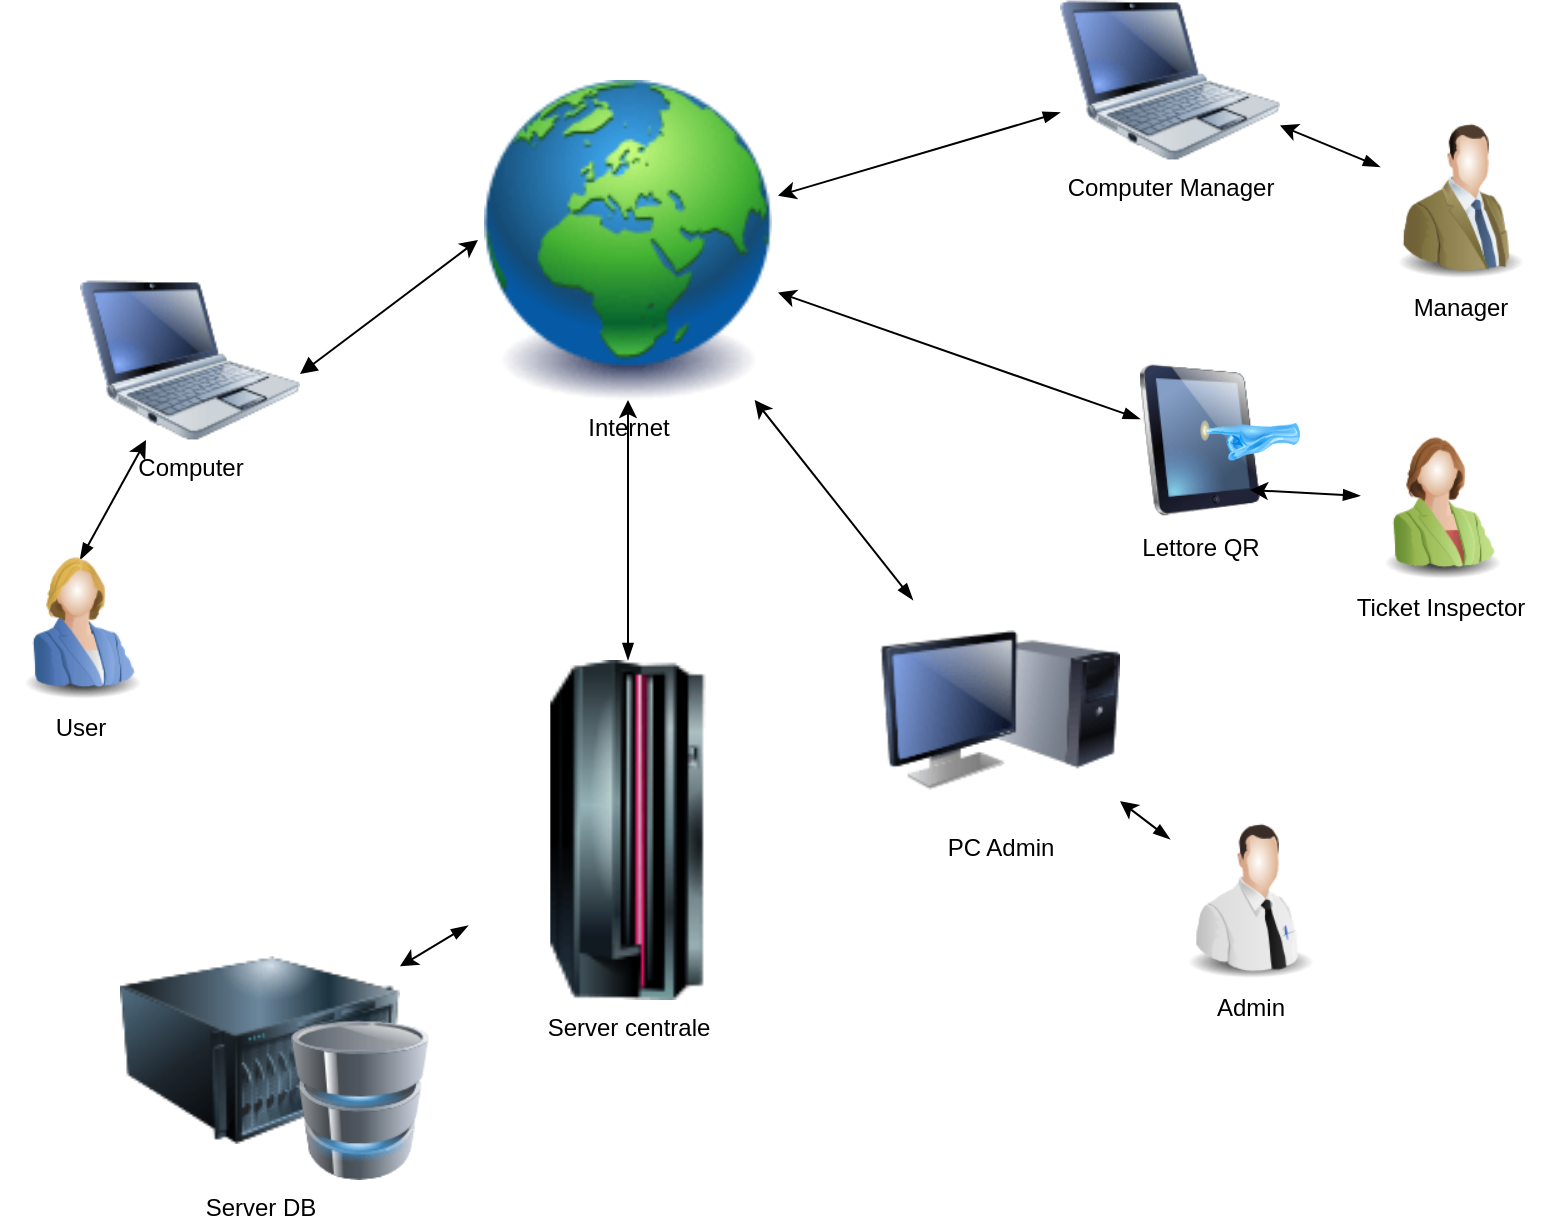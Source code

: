 <mxfile version="15.8.4" type="device"><diagram id="qkqn-HUYqACYWt1AsMBr" name="Pagina-1"><mxGraphModel dx="1102" dy="1025" grid="1" gridSize="10" guides="1" tooltips="1" connect="1" arrows="1" fold="1" page="1" pageScale="1" pageWidth="827" pageHeight="1169" math="0" shadow="0"><root><mxCell id="0"/><mxCell id="1" parent="0"/><mxCell id="EwCKAoBeZcd4Hkep0oX2-6" style="rounded=0;orthogonalLoop=1;jettySize=auto;html=1;exitX=1;exitY=0.588;exitDx=0;exitDy=0;entryX=0;entryY=0.5;entryDx=0;entryDy=0;startArrow=block;startFill=1;exitPerimeter=0;" parent="1" source="EwCKAoBeZcd4Hkep0oX2-1" target="EwCKAoBeZcd4Hkep0oX2-3" edge="1"><mxGeometry relative="1" as="geometry"/></mxCell><mxCell id="EwCKAoBeZcd4Hkep0oX2-1" value="Computer" style="image;html=1;image=img/lib/clip_art/computers/Netbook_128x128.png" parent="1" vertex="1"><mxGeometry x="60" y="200" width="110" height="80" as="geometry"/></mxCell><mxCell id="EwCKAoBeZcd4Hkep0oX2-5" style="rounded=0;orthogonalLoop=1;jettySize=auto;html=1;exitX=0.5;exitY=0;exitDx=0;exitDy=0;startArrow=blockThin;startFill=1;" parent="1" target="EwCKAoBeZcd4Hkep0oX2-1" edge="1"><mxGeometry relative="1" as="geometry"><mxPoint x="60" y="340" as="sourcePoint"/></mxGeometry></mxCell><mxCell id="EwCKAoBeZcd4Hkep0oX2-3" value="Internet" style="image;html=1;image=img/lib/clip_art/general/Earth_globe_128x128.png" parent="1" vertex="1"><mxGeometry x="259" y="100" width="150" height="160" as="geometry"/></mxCell><mxCell id="EwCKAoBeZcd4Hkep0oX2-8" style="edgeStyle=none;rounded=0;orthogonalLoop=1;jettySize=auto;html=1;entryX=0.5;entryY=1;entryDx=0;entryDy=0;startArrow=blockThin;startFill=1;" parent="1" source="EwCKAoBeZcd4Hkep0oX2-4" target="EwCKAoBeZcd4Hkep0oX2-3" edge="1"><mxGeometry relative="1" as="geometry"/></mxCell><mxCell id="EwCKAoBeZcd4Hkep0oX2-11" style="edgeStyle=none;rounded=0;orthogonalLoop=1;jettySize=auto;html=1;startArrow=blockThin;startFill=1;" parent="1" source="EwCKAoBeZcd4Hkep0oX2-4" target="EwCKAoBeZcd4Hkep0oX2-9" edge="1"><mxGeometry relative="1" as="geometry"/></mxCell><mxCell id="EwCKAoBeZcd4Hkep0oX2-4" value="Server centrale" style="image;html=1;image=img/lib/clip_art/computers/Mainframe_128x128.png" parent="1" vertex="1"><mxGeometry x="254" y="390" width="160" height="170" as="geometry"/></mxCell><mxCell id="EwCKAoBeZcd4Hkep0oX2-9" value="Server DB" style="image;html=1;image=img/lib/clip_art/computers/Server_128x128.png" parent="1" vertex="1"><mxGeometry x="80" y="520" width="140" height="130" as="geometry"/></mxCell><mxCell id="EwCKAoBeZcd4Hkep0oX2-10" value="" style="image;html=1;image=img/lib/clip_art/computers/Database_128x128.png" parent="1" vertex="1"><mxGeometry x="160" y="570" width="80" height="80" as="geometry"/></mxCell><mxCell id="EwCKAoBeZcd4Hkep0oX2-13" style="edgeStyle=none;rounded=0;orthogonalLoop=1;jettySize=auto;html=1;startArrow=blockThin;startFill=1;" parent="1" source="EwCKAoBeZcd4Hkep0oX2-12" target="EwCKAoBeZcd4Hkep0oX2-3" edge="1"><mxGeometry relative="1" as="geometry"/></mxCell><mxCell id="EwCKAoBeZcd4Hkep0oX2-12" value="Computer Manager" style="image;html=1;image=img/lib/clip_art/computers/Netbook_128x128.png" parent="1" vertex="1"><mxGeometry x="550" y="60" width="110" height="80" as="geometry"/></mxCell><mxCell id="EwCKAoBeZcd4Hkep0oX2-15" style="edgeStyle=none;rounded=0;orthogonalLoop=1;jettySize=auto;html=1;startArrow=blockThin;startFill=1;" parent="1" source="EwCKAoBeZcd4Hkep0oX2-14" target="EwCKAoBeZcd4Hkep0oX2-12" edge="1"><mxGeometry relative="1" as="geometry"/></mxCell><mxCell id="EwCKAoBeZcd4Hkep0oX2-14" value="Manager" style="image;html=1;image=img/lib/clip_art/people/Suit_Man_Green_128x128.png" parent="1" vertex="1"><mxGeometry x="710" y="120" width="80" height="80" as="geometry"/></mxCell><mxCell id="EwCKAoBeZcd4Hkep0oX2-20" style="edgeStyle=none;rounded=0;orthogonalLoop=1;jettySize=auto;html=1;startArrow=blockThin;startFill=1;" parent="1" source="EwCKAoBeZcd4Hkep0oX2-16" target="EwCKAoBeZcd4Hkep0oX2-3" edge="1"><mxGeometry relative="1" as="geometry"/></mxCell><mxCell id="EwCKAoBeZcd4Hkep0oX2-16" value="Lettore QR" style="image;html=1;image=img/lib/clip_art/computers/iPad_128x128.png" parent="1" vertex="1"><mxGeometry x="590" y="240" width="60" height="80" as="geometry"/></mxCell><mxCell id="EwCKAoBeZcd4Hkep0oX2-17" value="" style="image;html=1;image=img/lib/clip_art/computers/Touch_128x128.png" parent="1" vertex="1"><mxGeometry x="620" y="255" width="50" height="50" as="geometry"/></mxCell><mxCell id="EwCKAoBeZcd4Hkep0oX2-19" style="edgeStyle=none;rounded=0;orthogonalLoop=1;jettySize=auto;html=1;entryX=0.5;entryY=1;entryDx=0;entryDy=0;startArrow=blockThin;startFill=1;" parent="1" source="EwCKAoBeZcd4Hkep0oX2-18" target="EwCKAoBeZcd4Hkep0oX2-17" edge="1"><mxGeometry relative="1" as="geometry"/></mxCell><mxCell id="EwCKAoBeZcd4Hkep0oX2-18" value="Ticket Inspector" style="image;html=1;image=img/lib/clip_art/people/Suit_Woman_Green_128x128.png" parent="1" vertex="1"><mxGeometry x="700" y="270" width="80" height="80" as="geometry"/></mxCell><mxCell id="EwCKAoBeZcd4Hkep0oX2-22" style="edgeStyle=none;rounded=0;orthogonalLoop=1;jettySize=auto;html=1;startArrow=blockThin;startFill=1;" parent="1" source="EwCKAoBeZcd4Hkep0oX2-21" target="EwCKAoBeZcd4Hkep0oX2-3" edge="1"><mxGeometry relative="1" as="geometry"/></mxCell><mxCell id="EwCKAoBeZcd4Hkep0oX2-21" value="PC Admin" style="image;html=1;image=img/lib/clip_art/computers/Monitor_Tower_128x128.png" parent="1" vertex="1"><mxGeometry x="460" y="360" width="120" height="110" as="geometry"/></mxCell><mxCell id="EwCKAoBeZcd4Hkep0oX2-28" style="edgeStyle=none;rounded=0;orthogonalLoop=1;jettySize=auto;html=1;startArrow=blockThin;startFill=1;" parent="1" source="EwCKAoBeZcd4Hkep0oX2-26" target="EwCKAoBeZcd4Hkep0oX2-21" edge="1"><mxGeometry relative="1" as="geometry"/></mxCell><mxCell id="EwCKAoBeZcd4Hkep0oX2-26" value="Admin" style="image;html=1;image=img/lib/clip_art/people/Tech_Man_128x128.png" parent="1" vertex="1"><mxGeometry x="605" y="470" width="80" height="80" as="geometry"/></mxCell><mxCell id="EwCKAoBeZcd4Hkep0oX2-27" value="User" style="image;html=1;image=img/lib/clip_art/people/Suit_Woman_Blue_128x128.png" parent="1" vertex="1"><mxGeometry x="20" y="330" width="80" height="80" as="geometry"/></mxCell></root></mxGraphModel></diagram></mxfile>